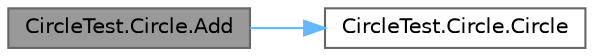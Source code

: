 digraph "CircleTest.Circle.Add"
{
 // LATEX_PDF_SIZE
  bgcolor="transparent";
  edge [fontname=Helvetica,fontsize=10,labelfontname=Helvetica,labelfontsize=10];
  node [fontname=Helvetica,fontsize=10,shape=box,height=0.2,width=0.4];
  rankdir="LR";
  Node1 [id="Node000001",label="CircleTest.Circle.Add",height=0.2,width=0.4,color="gray40", fillcolor="grey60", style="filled", fontcolor="black",tooltip="Статический метод для сложения двух окружностей"];
  Node1 -> Node2 [id="edge1_Node000001_Node000002",color="steelblue1",style="solid",tooltip=" "];
  Node2 [id="Node000002",label="CircleTest.Circle.Circle",height=0.2,width=0.4,color="grey40", fillcolor="white", style="filled",URL="$class_circle_test_1_1_circle.html#ab60a5b82b153950a07ddd17da870c450",tooltip="Конструктор по умолчанию"];
}
